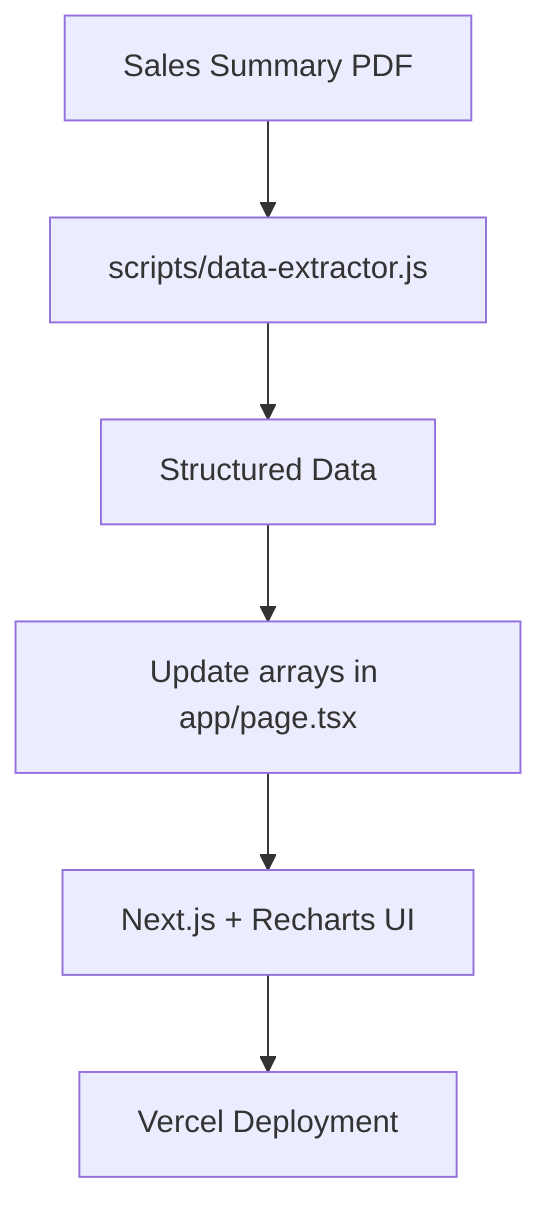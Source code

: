flowchart TD
  PDF[Sales Summary PDF] --> EX[scripts/data-extractor.js]
  EX --> STRUCT[Structured Data]
  STRUCT --> UPDATE[Update arrays in app/page.tsx]
  UPDATE --> UI[Next.js + Recharts UI]
  UI --> DEPLOY[Vercel Deployment]